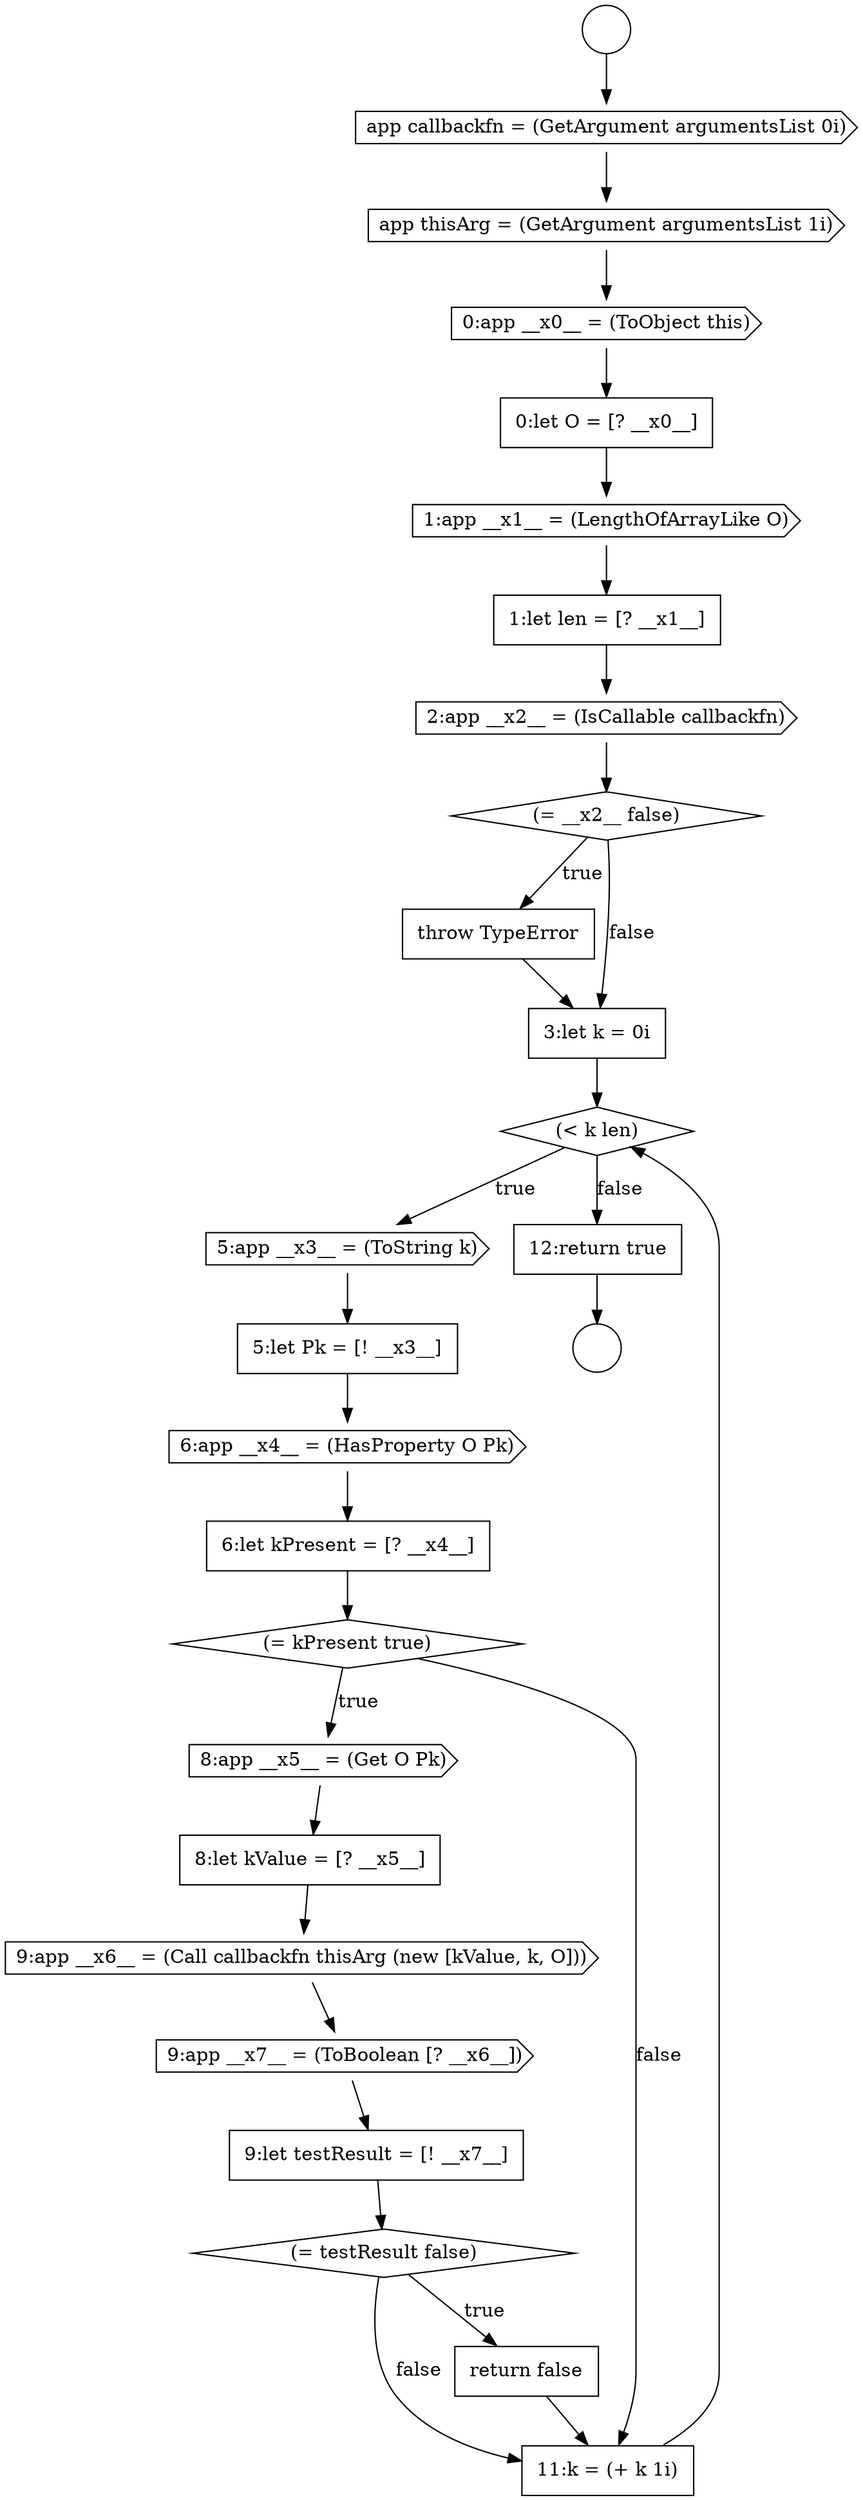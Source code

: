 digraph {
  node15806 [shape=diamond, label=<<font color="black">(&lt; k len)</font>> color="black" fillcolor="white" style=filled]
  node15808 [shape=none, margin=0, label=<<font color="black">
    <table border="0" cellborder="1" cellspacing="0" cellpadding="10">
      <tr><td align="left">5:let Pk = [! __x3__]</td></tr>
    </table>
  </font>> color="black" fillcolor="white" style=filled]
  node15812 [shape=cds, label=<<font color="black">8:app __x5__ = (Get O Pk)</font>> color="black" fillcolor="white" style=filled]
  node15819 [shape=none, margin=0, label=<<font color="black">
    <table border="0" cellborder="1" cellspacing="0" cellpadding="10">
      <tr><td align="left">11:k = (+ k 1i)</td></tr>
    </table>
  </font>> color="black" fillcolor="white" style=filled]
  node15802 [shape=cds, label=<<font color="black">2:app __x2__ = (IsCallable callbackfn)</font>> color="black" fillcolor="white" style=filled]
  node15799 [shape=none, margin=0, label=<<font color="black">
    <table border="0" cellborder="1" cellspacing="0" cellpadding="10">
      <tr><td align="left">0:let O = [? __x0__]</td></tr>
    </table>
  </font>> color="black" fillcolor="white" style=filled]
  node15811 [shape=diamond, label=<<font color="black">(= kPresent true)</font>> color="black" fillcolor="white" style=filled]
  node15794 [shape=circle label=" " color="black" fillcolor="white" style=filled]
  node15810 [shape=none, margin=0, label=<<font color="black">
    <table border="0" cellborder="1" cellspacing="0" cellpadding="10">
      <tr><td align="left">6:let kPresent = [? __x4__]</td></tr>
    </table>
  </font>> color="black" fillcolor="white" style=filled]
  node15814 [shape=cds, label=<<font color="black">9:app __x6__ = (Call callbackfn thisArg (new [kValue, k, O]))</font>> color="black" fillcolor="white" style=filled]
  node15817 [shape=diamond, label=<<font color="black">(= testResult false)</font>> color="black" fillcolor="white" style=filled]
  node15809 [shape=cds, label=<<font color="black">6:app __x4__ = (HasProperty O Pk)</font>> color="black" fillcolor="white" style=filled]
  node15807 [shape=cds, label=<<font color="black">5:app __x3__ = (ToString k)</font>> color="black" fillcolor="white" style=filled]
  node15813 [shape=none, margin=0, label=<<font color="black">
    <table border="0" cellborder="1" cellspacing="0" cellpadding="10">
      <tr><td align="left">8:let kValue = [? __x5__]</td></tr>
    </table>
  </font>> color="black" fillcolor="white" style=filled]
  node15818 [shape=none, margin=0, label=<<font color="black">
    <table border="0" cellborder="1" cellspacing="0" cellpadding="10">
      <tr><td align="left">return false</td></tr>
    </table>
  </font>> color="black" fillcolor="white" style=filled]
  node15795 [shape=circle label=" " color="black" fillcolor="white" style=filled]
  node15816 [shape=none, margin=0, label=<<font color="black">
    <table border="0" cellborder="1" cellspacing="0" cellpadding="10">
      <tr><td align="left">9:let testResult = [! __x7__]</td></tr>
    </table>
  </font>> color="black" fillcolor="white" style=filled]
  node15798 [shape=cds, label=<<font color="black">0:app __x0__ = (ToObject this)</font>> color="black" fillcolor="white" style=filled]
  node15803 [shape=diamond, label=<<font color="black">(= __x2__ false)</font>> color="black" fillcolor="white" style=filled]
  node15815 [shape=cds, label=<<font color="black">9:app __x7__ = (ToBoolean [? __x6__])</font>> color="black" fillcolor="white" style=filled]
  node15820 [shape=none, margin=0, label=<<font color="black">
    <table border="0" cellborder="1" cellspacing="0" cellpadding="10">
      <tr><td align="left">12:return true</td></tr>
    </table>
  </font>> color="black" fillcolor="white" style=filled]
  node15804 [shape=none, margin=0, label=<<font color="black">
    <table border="0" cellborder="1" cellspacing="0" cellpadding="10">
      <tr><td align="left">throw TypeError</td></tr>
    </table>
  </font>> color="black" fillcolor="white" style=filled]
  node15797 [shape=cds, label=<<font color="black">app thisArg = (GetArgument argumentsList 1i)</font>> color="black" fillcolor="white" style=filled]
  node15805 [shape=none, margin=0, label=<<font color="black">
    <table border="0" cellborder="1" cellspacing="0" cellpadding="10">
      <tr><td align="left">3:let k = 0i</td></tr>
    </table>
  </font>> color="black" fillcolor="white" style=filled]
  node15796 [shape=cds, label=<<font color="black">app callbackfn = (GetArgument argumentsList 0i)</font>> color="black" fillcolor="white" style=filled]
  node15801 [shape=none, margin=0, label=<<font color="black">
    <table border="0" cellborder="1" cellspacing="0" cellpadding="10">
      <tr><td align="left">1:let len = [? __x1__]</td></tr>
    </table>
  </font>> color="black" fillcolor="white" style=filled]
  node15800 [shape=cds, label=<<font color="black">1:app __x1__ = (LengthOfArrayLike O)</font>> color="black" fillcolor="white" style=filled]
  node15820 -> node15795 [ color="black"]
  node15810 -> node15811 [ color="black"]
  node15812 -> node15813 [ color="black"]
  node15806 -> node15807 [label=<<font color="black">true</font>> color="black"]
  node15806 -> node15820 [label=<<font color="black">false</font>> color="black"]
  node15813 -> node15814 [ color="black"]
  node15816 -> node15817 [ color="black"]
  node15815 -> node15816 [ color="black"]
  node15819 -> node15806 [ color="black"]
  node15805 -> node15806 [ color="black"]
  node15814 -> node15815 [ color="black"]
  node15802 -> node15803 [ color="black"]
  node15800 -> node15801 [ color="black"]
  node15794 -> node15796 [ color="black"]
  node15804 -> node15805 [ color="black"]
  node15809 -> node15810 [ color="black"]
  node15799 -> node15800 [ color="black"]
  node15801 -> node15802 [ color="black"]
  node15807 -> node15808 [ color="black"]
  node15818 -> node15819 [ color="black"]
  node15817 -> node15818 [label=<<font color="black">true</font>> color="black"]
  node15817 -> node15819 [label=<<font color="black">false</font>> color="black"]
  node15808 -> node15809 [ color="black"]
  node15796 -> node15797 [ color="black"]
  node15798 -> node15799 [ color="black"]
  node15803 -> node15804 [label=<<font color="black">true</font>> color="black"]
  node15803 -> node15805 [label=<<font color="black">false</font>> color="black"]
  node15811 -> node15812 [label=<<font color="black">true</font>> color="black"]
  node15811 -> node15819 [label=<<font color="black">false</font>> color="black"]
  node15797 -> node15798 [ color="black"]
}
